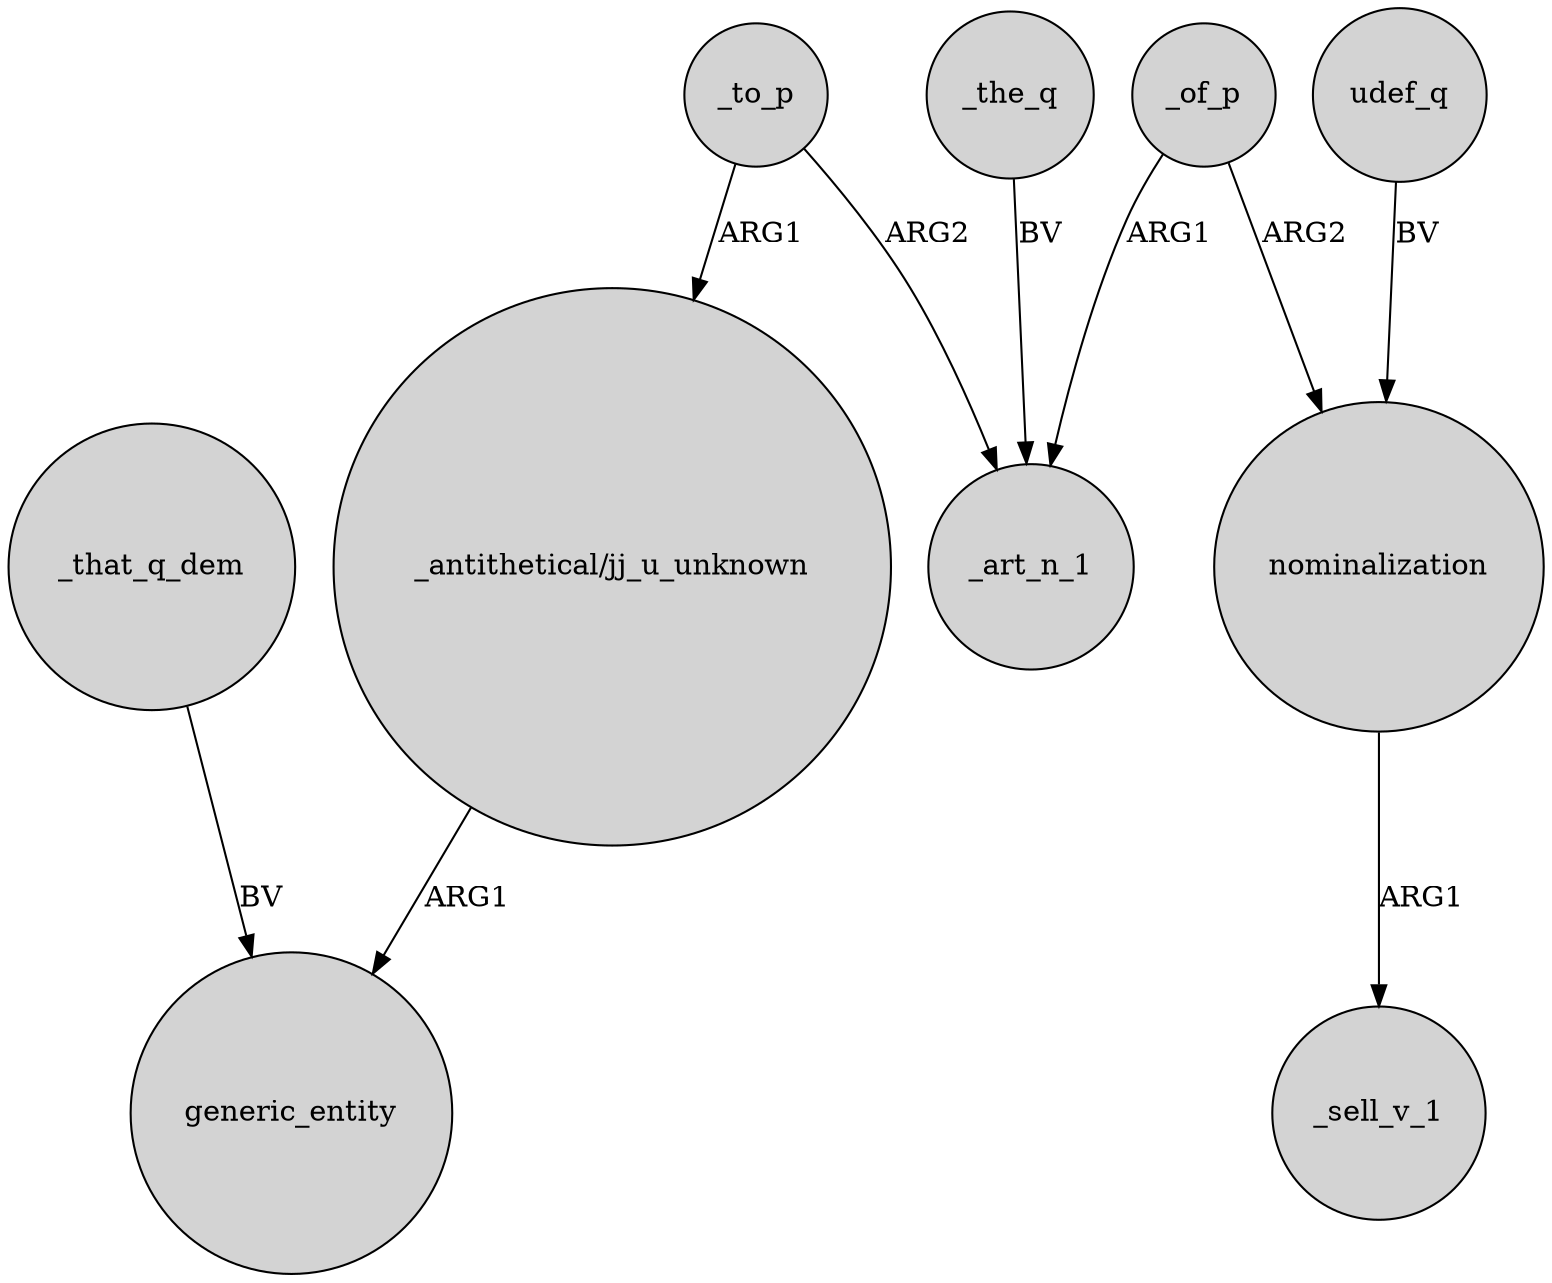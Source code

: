 digraph {
	node [shape=circle style=filled]
	"_antithetical/jj_u_unknown" -> generic_entity [label=ARG1]
	_to_p -> "_antithetical/jj_u_unknown" [label=ARG1]
	_to_p -> _art_n_1 [label=ARG2]
	_the_q -> _art_n_1 [label=BV]
	_that_q_dem -> generic_entity [label=BV]
	_of_p -> _art_n_1 [label=ARG1]
	_of_p -> nominalization [label=ARG2]
	nominalization -> _sell_v_1 [label=ARG1]
	udef_q -> nominalization [label=BV]
}
